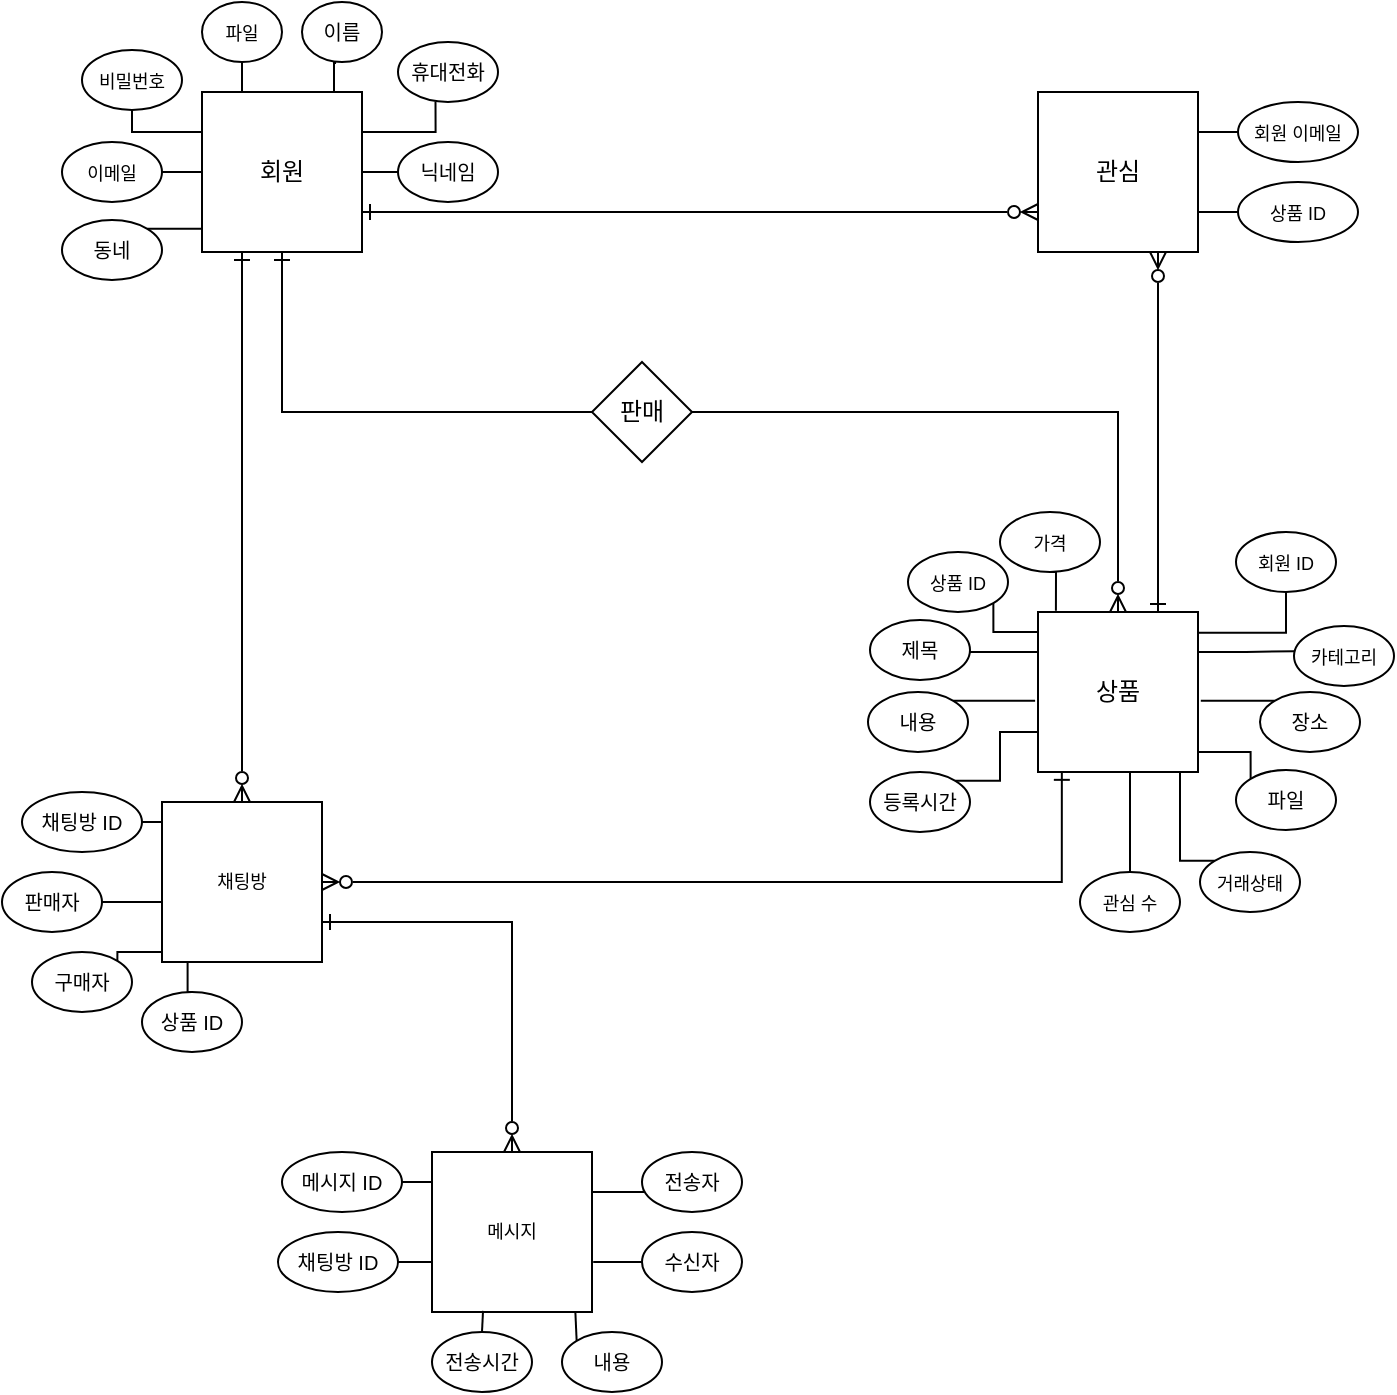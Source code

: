<mxfile version="20.8.4" type="device"><diagram id="R2lEEEUBdFMjLlhIrx00" name="Page-1"><mxGraphModel dx="1213" dy="644" grid="1" gridSize="10" guides="1" tooltips="1" connect="1" arrows="1" fold="1" page="1" pageScale="1" pageWidth="850" pageHeight="1100" math="0" shadow="0" extFonts="Permanent Marker^https://fonts.googleapis.com/css?family=Permanent+Marker"><root><mxCell id="0"/><mxCell id="1" parent="0"/><mxCell id="hhitHGvLjtyzQ2dzKpMr-20" style="edgeStyle=orthogonalEdgeStyle;rounded=0;orthogonalLoop=1;jettySize=auto;html=1;exitX=1;exitY=0.25;exitDx=0;exitDy=0;entryX=0.375;entryY=0.991;entryDx=0;entryDy=0;entryPerimeter=0;fontSize=9;startArrow=none;startFill=0;endArrow=none;endFill=0;" edge="1" parent="1" source="hhitHGvLjtyzQ2dzKpMr-1" target="hhitHGvLjtyzQ2dzKpMr-19"><mxGeometry relative="1" as="geometry"/></mxCell><mxCell id="hhitHGvLjtyzQ2dzKpMr-22" style="edgeStyle=orthogonalEdgeStyle;rounded=0;orthogonalLoop=1;jettySize=auto;html=1;exitX=1;exitY=0.5;exitDx=0;exitDy=0;entryX=0;entryY=0.5;entryDx=0;entryDy=0;fontSize=9;startArrow=none;startFill=0;endArrow=none;endFill=0;" edge="1" parent="1" source="hhitHGvLjtyzQ2dzKpMr-1" target="hhitHGvLjtyzQ2dzKpMr-21"><mxGeometry relative="1" as="geometry"/></mxCell><mxCell id="hhitHGvLjtyzQ2dzKpMr-51" style="edgeStyle=orthogonalEdgeStyle;rounded=0;orthogonalLoop=1;jettySize=auto;html=1;exitX=1;exitY=0.75;exitDx=0;exitDy=0;entryX=0;entryY=0.75;entryDx=0;entryDy=0;fontSize=9;startArrow=ERone;startFill=0;endArrow=ERzeroToMany;endFill=0;" edge="1" parent="1" source="hhitHGvLjtyzQ2dzKpMr-1" target="hhitHGvLjtyzQ2dzKpMr-3"><mxGeometry relative="1" as="geometry"/></mxCell><mxCell id="hhitHGvLjtyzQ2dzKpMr-70" style="edgeStyle=orthogonalEdgeStyle;rounded=0;orthogonalLoop=1;jettySize=auto;html=1;exitX=0.25;exitY=1;exitDx=0;exitDy=0;entryX=0.5;entryY=0;entryDx=0;entryDy=0;fontSize=9;startArrow=ERone;startFill=0;endArrow=ERzeroToMany;endFill=0;" edge="1" parent="1" source="hhitHGvLjtyzQ2dzKpMr-1" target="hhitHGvLjtyzQ2dzKpMr-66"><mxGeometry relative="1" as="geometry"/></mxCell><mxCell id="hhitHGvLjtyzQ2dzKpMr-1" value="회원" style="whiteSpace=wrap;html=1;aspect=fixed;" vertex="1" parent="1"><mxGeometry x="140" y="200" width="80" height="80" as="geometry"/></mxCell><mxCell id="hhitHGvLjtyzQ2dzKpMr-60" style="edgeStyle=orthogonalEdgeStyle;rounded=0;orthogonalLoop=1;jettySize=auto;html=1;exitX=1;exitY=0.25;exitDx=0;exitDy=0;entryX=0.007;entryY=0.42;entryDx=0;entryDy=0;entryPerimeter=0;fontSize=9;startArrow=none;startFill=0;endArrow=none;endFill=0;" edge="1" parent="1" source="hhitHGvLjtyzQ2dzKpMr-2" target="hhitHGvLjtyzQ2dzKpMr-30"><mxGeometry relative="1" as="geometry"/></mxCell><mxCell id="hhitHGvLjtyzQ2dzKpMr-71" style="edgeStyle=orthogonalEdgeStyle;rounded=0;orthogonalLoop=1;jettySize=auto;html=1;entryX=1;entryY=0.5;entryDx=0;entryDy=0;fontSize=9;startArrow=ERone;startFill=0;endArrow=ERzeroToMany;endFill=0;exitX=0.149;exitY=0.999;exitDx=0;exitDy=0;exitPerimeter=0;" edge="1" parent="1" source="hhitHGvLjtyzQ2dzKpMr-2" target="hhitHGvLjtyzQ2dzKpMr-66"><mxGeometry relative="1" as="geometry"><mxPoint x="570" y="540" as="sourcePoint"/><Array as="points"><mxPoint x="570" y="595"/></Array></mxGeometry></mxCell><mxCell id="hhitHGvLjtyzQ2dzKpMr-2" value="상품" style="whiteSpace=wrap;html=1;aspect=fixed;" vertex="1" parent="1"><mxGeometry x="558" y="460" width="80" height="80" as="geometry"/></mxCell><mxCell id="hhitHGvLjtyzQ2dzKpMr-57" style="edgeStyle=orthogonalEdgeStyle;rounded=0;orthogonalLoop=1;jettySize=auto;html=1;exitX=1;exitY=0.25;exitDx=0;exitDy=0;entryX=0;entryY=0.5;entryDx=0;entryDy=0;fontSize=9;startArrow=none;startFill=0;endArrow=none;endFill=0;" edge="1" parent="1" source="hhitHGvLjtyzQ2dzKpMr-3" target="hhitHGvLjtyzQ2dzKpMr-49"><mxGeometry relative="1" as="geometry"/></mxCell><mxCell id="hhitHGvLjtyzQ2dzKpMr-58" style="edgeStyle=orthogonalEdgeStyle;rounded=0;orthogonalLoop=1;jettySize=auto;html=1;exitX=1;exitY=0.75;exitDx=0;exitDy=0;entryX=0;entryY=0.5;entryDx=0;entryDy=0;fontSize=9;startArrow=none;startFill=0;endArrow=none;endFill=0;" edge="1" parent="1" source="hhitHGvLjtyzQ2dzKpMr-3" target="hhitHGvLjtyzQ2dzKpMr-54"><mxGeometry relative="1" as="geometry"/></mxCell><mxCell id="hhitHGvLjtyzQ2dzKpMr-62" style="edgeStyle=orthogonalEdgeStyle;rounded=0;orthogonalLoop=1;jettySize=auto;html=1;exitX=0.75;exitY=1;exitDx=0;exitDy=0;entryX=0.75;entryY=0;entryDx=0;entryDy=0;fontSize=9;startArrow=ERzeroToMany;startFill=0;endArrow=ERone;endFill=0;" edge="1" parent="1" source="hhitHGvLjtyzQ2dzKpMr-3" target="hhitHGvLjtyzQ2dzKpMr-2"><mxGeometry relative="1" as="geometry"><Array as="points"><mxPoint x="618" y="400"/><mxPoint x="618" y="400"/></Array></mxGeometry></mxCell><mxCell id="hhitHGvLjtyzQ2dzKpMr-3" value="관심" style="whiteSpace=wrap;html=1;aspect=fixed;" vertex="1" parent="1"><mxGeometry x="558" y="200" width="80" height="80" as="geometry"/></mxCell><mxCell id="hhitHGvLjtyzQ2dzKpMr-14" style="edgeStyle=orthogonalEdgeStyle;rounded=0;orthogonalLoop=1;jettySize=auto;html=1;exitX=0.5;exitY=1;exitDx=0;exitDy=0;entryX=0;entryY=0.25;entryDx=0;entryDy=0;fontSize=9;startArrow=none;startFill=0;endArrow=none;endFill=0;" edge="1" parent="1" source="hhitHGvLjtyzQ2dzKpMr-4" target="hhitHGvLjtyzQ2dzKpMr-1"><mxGeometry relative="1" as="geometry"><Array as="points"><mxPoint x="105" y="220"/></Array></mxGeometry></mxCell><mxCell id="hhitHGvLjtyzQ2dzKpMr-4" value="&lt;font style=&quot;font-size: 9px;&quot;&gt;비밀번호&lt;/font&gt;" style="ellipse;whiteSpace=wrap;html=1;" vertex="1" parent="1"><mxGeometry x="80" y="179" width="50" height="30" as="geometry"/></mxCell><mxCell id="hhitHGvLjtyzQ2dzKpMr-13" style="edgeStyle=orthogonalEdgeStyle;rounded=0;orthogonalLoop=1;jettySize=auto;html=1;exitX=1;exitY=0.5;exitDx=0;exitDy=0;entryX=0;entryY=0.5;entryDx=0;entryDy=0;fontSize=9;startArrow=none;startFill=0;endArrow=none;endFill=0;" edge="1" parent="1" source="hhitHGvLjtyzQ2dzKpMr-5" target="hhitHGvLjtyzQ2dzKpMr-1"><mxGeometry relative="1" as="geometry"/></mxCell><mxCell id="hhitHGvLjtyzQ2dzKpMr-5" value="&lt;font style=&quot;font-size: 9px;&quot;&gt;이메일&lt;/font&gt;" style="ellipse;whiteSpace=wrap;html=1;" vertex="1" parent="1"><mxGeometry x="70" y="225" width="50" height="30" as="geometry"/></mxCell><mxCell id="hhitHGvLjtyzQ2dzKpMr-50" value="" style="edgeStyle=orthogonalEdgeStyle;rounded=0;orthogonalLoop=1;jettySize=auto;html=1;fontSize=9;startArrow=none;startFill=0;endArrow=ERone;endFill=0;exitX=0;exitY=0.5;exitDx=0;exitDy=0;" edge="1" parent="1" source="hhitHGvLjtyzQ2dzKpMr-6" target="hhitHGvLjtyzQ2dzKpMr-1"><mxGeometry relative="1" as="geometry"><Array as="points"><mxPoint x="347" y="360"/><mxPoint x="180" y="360"/></Array></mxGeometry></mxCell><mxCell id="hhitHGvLjtyzQ2dzKpMr-61" style="edgeStyle=orthogonalEdgeStyle;rounded=0;orthogonalLoop=1;jettySize=auto;html=1;exitX=1;exitY=0.5;exitDx=0;exitDy=0;entryX=0.5;entryY=0;entryDx=0;entryDy=0;fontSize=9;startArrow=none;startFill=0;endArrow=ERzeroToMany;endFill=0;" edge="1" parent="1" source="hhitHGvLjtyzQ2dzKpMr-6" target="hhitHGvLjtyzQ2dzKpMr-2"><mxGeometry relative="1" as="geometry"/></mxCell><mxCell id="hhitHGvLjtyzQ2dzKpMr-6" value="판매" style="rhombus;whiteSpace=wrap;html=1;" vertex="1" parent="1"><mxGeometry x="335" y="335" width="50" height="50" as="geometry"/></mxCell><mxCell id="hhitHGvLjtyzQ2dzKpMr-15" style="edgeStyle=orthogonalEdgeStyle;rounded=0;orthogonalLoop=1;jettySize=auto;html=1;exitX=0.5;exitY=1;exitDx=0;exitDy=0;entryX=0.25;entryY=0;entryDx=0;entryDy=0;fontSize=9;startArrow=none;startFill=0;endArrow=none;endFill=0;" edge="1" parent="1" source="hhitHGvLjtyzQ2dzKpMr-7" target="hhitHGvLjtyzQ2dzKpMr-1"><mxGeometry relative="1" as="geometry"><Array as="points"><mxPoint x="160" y="185"/></Array></mxGeometry></mxCell><mxCell id="hhitHGvLjtyzQ2dzKpMr-7" value="&lt;font style=&quot;font-size: 9px;&quot;&gt;파일&lt;/font&gt;" style="ellipse;whiteSpace=wrap;html=1;" vertex="1" parent="1"><mxGeometry x="140" y="155" width="40" height="30" as="geometry"/></mxCell><mxCell id="hhitHGvLjtyzQ2dzKpMr-17" style="edgeStyle=orthogonalEdgeStyle;rounded=0;orthogonalLoop=1;jettySize=auto;html=1;exitX=0.426;exitY=1.018;exitDx=0;exitDy=0;entryX=0.825;entryY=-0.003;entryDx=0;entryDy=0;entryPerimeter=0;fontSize=9;startArrow=none;startFill=0;endArrow=none;endFill=0;exitPerimeter=0;" edge="1" parent="1" source="hhitHGvLjtyzQ2dzKpMr-8" target="hhitHGvLjtyzQ2dzKpMr-1"><mxGeometry relative="1" as="geometry"/></mxCell><mxCell id="hhitHGvLjtyzQ2dzKpMr-8" value="&lt;font size=&quot;1&quot;&gt;이름&lt;/font&gt;" style="ellipse;whiteSpace=wrap;html=1;" vertex="1" parent="1"><mxGeometry x="190" y="155" width="40" height="30" as="geometry"/></mxCell><mxCell id="hhitHGvLjtyzQ2dzKpMr-19" value="&lt;font size=&quot;1&quot;&gt;휴대전화&lt;/font&gt;" style="ellipse;whiteSpace=wrap;html=1;" vertex="1" parent="1"><mxGeometry x="238" y="175" width="50" height="30" as="geometry"/></mxCell><mxCell id="hhitHGvLjtyzQ2dzKpMr-21" value="&lt;font size=&quot;1&quot;&gt;닉네임&lt;/font&gt;" style="ellipse;whiteSpace=wrap;html=1;" vertex="1" parent="1"><mxGeometry x="238" y="225" width="50" height="30" as="geometry"/></mxCell><mxCell id="hhitHGvLjtyzQ2dzKpMr-65" style="edgeStyle=orthogonalEdgeStyle;rounded=0;orthogonalLoop=1;jettySize=auto;html=1;exitX=1;exitY=1;exitDx=0;exitDy=0;fontSize=9;startArrow=none;startFill=0;endArrow=none;endFill=0;" edge="1" parent="1" source="hhitHGvLjtyzQ2dzKpMr-25"><mxGeometry relative="1" as="geometry"><mxPoint x="558" y="470" as="targetPoint"/><Array as="points"><mxPoint x="536" y="470"/><mxPoint x="558" y="470"/></Array></mxGeometry></mxCell><mxCell id="hhitHGvLjtyzQ2dzKpMr-25" value="&lt;font style=&quot;font-size: 9px;&quot;&gt;상품 ID&lt;/font&gt;" style="ellipse;whiteSpace=wrap;html=1;" vertex="1" parent="1"><mxGeometry x="493" y="430" width="50" height="30" as="geometry"/></mxCell><mxCell id="hhitHGvLjtyzQ2dzKpMr-40" style="edgeStyle=orthogonalEdgeStyle;rounded=0;orthogonalLoop=1;jettySize=auto;html=1;exitX=1;exitY=0.5;exitDx=0;exitDy=0;entryX=0;entryY=0.25;entryDx=0;entryDy=0;fontSize=9;startArrow=none;startFill=0;endArrow=none;endFill=0;" edge="1" parent="1" source="hhitHGvLjtyzQ2dzKpMr-27" target="hhitHGvLjtyzQ2dzKpMr-2"><mxGeometry relative="1" as="geometry"><Array as="points"><mxPoint x="515" y="480"/></Array></mxGeometry></mxCell><mxCell id="hhitHGvLjtyzQ2dzKpMr-27" value="&lt;font size=&quot;1&quot;&gt;제목&lt;/font&gt;" style="ellipse;whiteSpace=wrap;html=1;" vertex="1" parent="1"><mxGeometry x="474" y="464" width="50" height="30" as="geometry"/></mxCell><mxCell id="hhitHGvLjtyzQ2dzKpMr-41" style="edgeStyle=orthogonalEdgeStyle;rounded=0;orthogonalLoop=1;jettySize=auto;html=1;exitX=1;exitY=0;exitDx=0;exitDy=0;entryX=-0.018;entryY=0.555;entryDx=0;entryDy=0;entryPerimeter=0;fontSize=9;startArrow=none;startFill=0;endArrow=none;endFill=0;" edge="1" parent="1" source="hhitHGvLjtyzQ2dzKpMr-28" target="hhitHGvLjtyzQ2dzKpMr-2"><mxGeometry relative="1" as="geometry"/></mxCell><mxCell id="hhitHGvLjtyzQ2dzKpMr-28" value="&lt;font size=&quot;1&quot;&gt;내용&lt;/font&gt;" style="ellipse;whiteSpace=wrap;html=1;" vertex="1" parent="1"><mxGeometry x="473" y="500" width="50" height="30" as="geometry"/></mxCell><mxCell id="hhitHGvLjtyzQ2dzKpMr-42" style="edgeStyle=orthogonalEdgeStyle;rounded=0;orthogonalLoop=1;jettySize=auto;html=1;exitX=1;exitY=0;exitDx=0;exitDy=0;entryX=0;entryY=0.75;entryDx=0;entryDy=0;fontSize=9;startArrow=none;startFill=0;endArrow=none;endFill=0;" edge="1" parent="1" source="hhitHGvLjtyzQ2dzKpMr-29" target="hhitHGvLjtyzQ2dzKpMr-2"><mxGeometry relative="1" as="geometry"><Array as="points"><mxPoint x="539" y="544"/><mxPoint x="539" y="520"/></Array></mxGeometry></mxCell><mxCell id="hhitHGvLjtyzQ2dzKpMr-29" value="&lt;font size=&quot;1&quot;&gt;등록시간&lt;/font&gt;" style="ellipse;whiteSpace=wrap;html=1;" vertex="1" parent="1"><mxGeometry x="474" y="540" width="50" height="30" as="geometry"/></mxCell><mxCell id="hhitHGvLjtyzQ2dzKpMr-30" value="&lt;font style=&quot;font-size: 9px;&quot;&gt;카테고리&lt;/font&gt;" style="ellipse;whiteSpace=wrap;html=1;" vertex="1" parent="1"><mxGeometry x="686" y="467" width="50" height="30" as="geometry"/></mxCell><mxCell id="hhitHGvLjtyzQ2dzKpMr-46" style="edgeStyle=orthogonalEdgeStyle;rounded=0;orthogonalLoop=1;jettySize=auto;html=1;exitX=0;exitY=0;exitDx=0;exitDy=0;entryX=1.002;entryY=0.876;entryDx=0;entryDy=0;entryPerimeter=0;fontSize=9;startArrow=none;startFill=0;endArrow=none;endFill=0;" edge="1" parent="1" source="hhitHGvLjtyzQ2dzKpMr-31" target="hhitHGvLjtyzQ2dzKpMr-2"><mxGeometry relative="1" as="geometry"><Array as="points"><mxPoint x="664" y="530"/><mxPoint x="639" y="530"/></Array></mxGeometry></mxCell><mxCell id="hhitHGvLjtyzQ2dzKpMr-31" value="&lt;font size=&quot;1&quot;&gt;파일&lt;/font&gt;" style="ellipse;whiteSpace=wrap;html=1;" vertex="1" parent="1"><mxGeometry x="657" y="539" width="50" height="30" as="geometry"/></mxCell><mxCell id="hhitHGvLjtyzQ2dzKpMr-45" style="edgeStyle=orthogonalEdgeStyle;rounded=0;orthogonalLoop=1;jettySize=auto;html=1;exitX=0;exitY=0;exitDx=0;exitDy=0;fontSize=9;startArrow=none;startFill=0;endArrow=none;endFill=0;" edge="1" parent="1" source="hhitHGvLjtyzQ2dzKpMr-32"><mxGeometry relative="1" as="geometry"><mxPoint x="629" y="540" as="targetPoint"/><Array as="points"><mxPoint x="629" y="584"/></Array></mxGeometry></mxCell><mxCell id="hhitHGvLjtyzQ2dzKpMr-32" value="&lt;font style=&quot;font-size: 9px;&quot;&gt;거래상태&lt;/font&gt;" style="ellipse;whiteSpace=wrap;html=1;" vertex="1" parent="1"><mxGeometry x="639" y="580" width="50" height="30" as="geometry"/></mxCell><mxCell id="hhitHGvLjtyzQ2dzKpMr-44" style="edgeStyle=orthogonalEdgeStyle;rounded=0;orthogonalLoop=1;jettySize=auto;html=1;exitX=0.5;exitY=0;exitDx=0;exitDy=0;fontSize=9;startArrow=none;startFill=0;endArrow=none;endFill=0;" edge="1" parent="1"><mxGeometry relative="1" as="geometry"><mxPoint x="604" y="590" as="sourcePoint"/><mxPoint x="604" y="540" as="targetPoint"/><Array as="points"><mxPoint x="604" y="541"/></Array></mxGeometry></mxCell><mxCell id="hhitHGvLjtyzQ2dzKpMr-33" value="&lt;font style=&quot;font-size: 9px;&quot;&gt;관심 수&lt;/font&gt;" style="ellipse;whiteSpace=wrap;html=1;" vertex="1" parent="1"><mxGeometry x="579" y="590" width="50" height="30" as="geometry"/></mxCell><mxCell id="hhitHGvLjtyzQ2dzKpMr-47" style="edgeStyle=orthogonalEdgeStyle;rounded=0;orthogonalLoop=1;jettySize=auto;html=1;exitX=0;exitY=0;exitDx=0;exitDy=0;entryX=1.018;entryY=0.558;entryDx=0;entryDy=0;entryPerimeter=0;fontSize=9;startArrow=none;startFill=0;endArrow=none;endFill=0;" edge="1" parent="1" source="hhitHGvLjtyzQ2dzKpMr-35" target="hhitHGvLjtyzQ2dzKpMr-2"><mxGeometry relative="1" as="geometry"/></mxCell><mxCell id="hhitHGvLjtyzQ2dzKpMr-35" value="&lt;font size=&quot;1&quot;&gt;장소&lt;/font&gt;" style="ellipse;whiteSpace=wrap;html=1;" vertex="1" parent="1"><mxGeometry x="669" y="500" width="50" height="30" as="geometry"/></mxCell><mxCell id="hhitHGvLjtyzQ2dzKpMr-38" style="edgeStyle=orthogonalEdgeStyle;rounded=0;orthogonalLoop=1;jettySize=auto;html=1;exitX=0.5;exitY=1;exitDx=0;exitDy=0;entryX=0.112;entryY=-0.008;entryDx=0;entryDy=0;entryPerimeter=0;fontSize=9;startArrow=none;startFill=0;endArrow=none;endFill=0;" edge="1" parent="1" source="hhitHGvLjtyzQ2dzKpMr-36" target="hhitHGvLjtyzQ2dzKpMr-2"><mxGeometry relative="1" as="geometry"/></mxCell><mxCell id="hhitHGvLjtyzQ2dzKpMr-36" value="&lt;font style=&quot;font-size: 9px;&quot;&gt;가격&lt;/font&gt;" style="ellipse;whiteSpace=wrap;html=1;" vertex="1" parent="1"><mxGeometry x="539" y="410" width="50" height="30" as="geometry"/></mxCell><mxCell id="hhitHGvLjtyzQ2dzKpMr-64" style="edgeStyle=orthogonalEdgeStyle;rounded=0;orthogonalLoop=1;jettySize=auto;html=1;exitX=0.5;exitY=1;exitDx=0;exitDy=0;entryX=1;entryY=0.13;entryDx=0;entryDy=0;entryPerimeter=0;fontSize=9;startArrow=none;startFill=0;endArrow=none;endFill=0;" edge="1" parent="1" source="hhitHGvLjtyzQ2dzKpMr-37" target="hhitHGvLjtyzQ2dzKpMr-2"><mxGeometry relative="1" as="geometry"/></mxCell><mxCell id="hhitHGvLjtyzQ2dzKpMr-37" value="&lt;font style=&quot;font-size: 9px;&quot;&gt;회원 ID&lt;/font&gt;" style="ellipse;whiteSpace=wrap;html=1;" vertex="1" parent="1"><mxGeometry x="657" y="420" width="50" height="30" as="geometry"/></mxCell><mxCell id="hhitHGvLjtyzQ2dzKpMr-49" value="&lt;font style=&quot;font-size: 9px;&quot;&gt;회원 이메일&lt;/font&gt;" style="ellipse;whiteSpace=wrap;html=1;" vertex="1" parent="1"><mxGeometry x="658" y="205" width="60" height="30" as="geometry"/></mxCell><mxCell id="hhitHGvLjtyzQ2dzKpMr-54" value="&lt;font style=&quot;font-size: 9px;&quot;&gt;상품 ID&lt;/font&gt;" style="ellipse;whiteSpace=wrap;html=1;" vertex="1" parent="1"><mxGeometry x="658" y="245" width="60" height="30" as="geometry"/></mxCell><mxCell id="hhitHGvLjtyzQ2dzKpMr-85" style="edgeStyle=orthogonalEdgeStyle;rounded=0;orthogonalLoop=1;jettySize=auto;html=1;exitX=1;exitY=0.75;exitDx=0;exitDy=0;entryX=0.5;entryY=0;entryDx=0;entryDy=0;fontSize=9;startArrow=ERone;startFill=0;endArrow=ERzeroToMany;endFill=0;" edge="1" parent="1" source="hhitHGvLjtyzQ2dzKpMr-66" target="hhitHGvLjtyzQ2dzKpMr-73"><mxGeometry relative="1" as="geometry"/></mxCell><mxCell id="hhitHGvLjtyzQ2dzKpMr-66" value="채팅방" style="whiteSpace=wrap;html=1;aspect=fixed;fontSize=9;" vertex="1" parent="1"><mxGeometry x="120" y="555" width="80" height="80" as="geometry"/></mxCell><mxCell id="hhitHGvLjtyzQ2dzKpMr-69" style="edgeStyle=orthogonalEdgeStyle;rounded=0;orthogonalLoop=1;jettySize=auto;html=1;exitX=1;exitY=0;exitDx=0;exitDy=0;entryX=0;entryY=0.75;entryDx=0;entryDy=0;fontSize=9;startArrow=none;startFill=0;endArrow=none;endFill=0;" edge="1" parent="1" source="hhitHGvLjtyzQ2dzKpMr-67" target="hhitHGvLjtyzQ2dzKpMr-1"><mxGeometry relative="1" as="geometry"/></mxCell><mxCell id="hhitHGvLjtyzQ2dzKpMr-67" value="&lt;font size=&quot;1&quot;&gt;동네&lt;/font&gt;" style="ellipse;whiteSpace=wrap;html=1;" vertex="1" parent="1"><mxGeometry x="70" y="264" width="50" height="30" as="geometry"/></mxCell><mxCell id="hhitHGvLjtyzQ2dzKpMr-87" style="edgeStyle=orthogonalEdgeStyle;rounded=0;orthogonalLoop=1;jettySize=auto;html=1;exitX=1;exitY=0.25;exitDx=0;exitDy=0;entryX=0.017;entryY=0.618;entryDx=0;entryDy=0;fontSize=9;startArrow=none;startFill=0;endArrow=none;endFill=0;entryPerimeter=0;" edge="1" parent="1" source="hhitHGvLjtyzQ2dzKpMr-73" target="hhitHGvLjtyzQ2dzKpMr-78"><mxGeometry relative="1" as="geometry"><Array as="points"><mxPoint x="361" y="750"/></Array></mxGeometry></mxCell><mxCell id="hhitHGvLjtyzQ2dzKpMr-73" value="메시지" style="whiteSpace=wrap;html=1;aspect=fixed;fontSize=9;" vertex="1" parent="1"><mxGeometry x="255" y="730" width="80" height="80" as="geometry"/></mxCell><mxCell id="hhitHGvLjtyzQ2dzKpMr-93" style="edgeStyle=orthogonalEdgeStyle;rounded=0;orthogonalLoop=1;jettySize=auto;html=1;exitX=1;exitY=0.5;exitDx=0;exitDy=0;entryX=-0.003;entryY=0.627;entryDx=0;entryDy=0;entryPerimeter=0;fontSize=9;startArrow=none;startFill=0;endArrow=none;endFill=0;" edge="1" parent="1" source="hhitHGvLjtyzQ2dzKpMr-75" target="hhitHGvLjtyzQ2dzKpMr-66"><mxGeometry relative="1" as="geometry"/></mxCell><mxCell id="hhitHGvLjtyzQ2dzKpMr-75" value="&lt;font size=&quot;1&quot;&gt;판매자&lt;/font&gt;" style="ellipse;whiteSpace=wrap;html=1;" vertex="1" parent="1"><mxGeometry x="40" y="590" width="50" height="30" as="geometry"/></mxCell><mxCell id="hhitHGvLjtyzQ2dzKpMr-94" style="edgeStyle=orthogonalEdgeStyle;rounded=0;orthogonalLoop=1;jettySize=auto;html=1;exitX=1;exitY=0;exitDx=0;exitDy=0;fontSize=9;startArrow=none;startFill=0;endArrow=none;endFill=0;" edge="1" parent="1" source="hhitHGvLjtyzQ2dzKpMr-76"><mxGeometry relative="1" as="geometry"><mxPoint x="120" y="630" as="targetPoint"/><Array as="points"><mxPoint x="98" y="630"/><mxPoint x="120" y="630"/></Array></mxGeometry></mxCell><mxCell id="hhitHGvLjtyzQ2dzKpMr-76" value="&lt;font size=&quot;1&quot;&gt;구매자&lt;/font&gt;" style="ellipse;whiteSpace=wrap;html=1;" vertex="1" parent="1"><mxGeometry x="55" y="630" width="50" height="30" as="geometry"/></mxCell><mxCell id="hhitHGvLjtyzQ2dzKpMr-95" style="edgeStyle=orthogonalEdgeStyle;rounded=0;orthogonalLoop=1;jettySize=auto;html=1;exitX=0.5;exitY=0;exitDx=0;exitDy=0;entryX=0.16;entryY=1.001;entryDx=0;entryDy=0;entryPerimeter=0;fontSize=9;startArrow=none;startFill=0;endArrow=none;endFill=0;" edge="1" parent="1" source="hhitHGvLjtyzQ2dzKpMr-77" target="hhitHGvLjtyzQ2dzKpMr-66"><mxGeometry relative="1" as="geometry"/></mxCell><mxCell id="hhitHGvLjtyzQ2dzKpMr-77" value="&lt;font size=&quot;1&quot;&gt;상품 ID&lt;/font&gt;" style="ellipse;whiteSpace=wrap;html=1;" vertex="1" parent="1"><mxGeometry x="110" y="650" width="50" height="30" as="geometry"/></mxCell><mxCell id="hhitHGvLjtyzQ2dzKpMr-78" value="&lt;font size=&quot;1&quot;&gt;전송자&lt;/font&gt;" style="ellipse;whiteSpace=wrap;html=1;" vertex="1" parent="1"><mxGeometry x="360" y="730" width="50" height="30" as="geometry"/></mxCell><mxCell id="hhitHGvLjtyzQ2dzKpMr-88" style="edgeStyle=orthogonalEdgeStyle;rounded=0;orthogonalLoop=1;jettySize=auto;html=1;exitX=0;exitY=0.5;exitDx=0;exitDy=0;fontSize=9;startArrow=none;startFill=0;endArrow=none;endFill=0;entryX=1.007;entryY=0.689;entryDx=0;entryDy=0;entryPerimeter=0;" edge="1" parent="1" source="hhitHGvLjtyzQ2dzKpMr-79" target="hhitHGvLjtyzQ2dzKpMr-73"><mxGeometry relative="1" as="geometry"><mxPoint x="340" y="780" as="targetPoint"/></mxGeometry></mxCell><mxCell id="hhitHGvLjtyzQ2dzKpMr-79" value="&lt;font size=&quot;1&quot;&gt;수신자&lt;/font&gt;" style="ellipse;whiteSpace=wrap;html=1;" vertex="1" parent="1"><mxGeometry x="360" y="770" width="50" height="30" as="geometry"/></mxCell><mxCell id="hhitHGvLjtyzQ2dzKpMr-90" style="edgeStyle=orthogonalEdgeStyle;rounded=0;orthogonalLoop=1;jettySize=auto;html=1;exitX=0.5;exitY=0;exitDx=0;exitDy=0;entryX=0.319;entryY=0.993;entryDx=0;entryDy=0;entryPerimeter=0;fontSize=9;startArrow=none;startFill=0;endArrow=none;endFill=0;" edge="1" parent="1" source="hhitHGvLjtyzQ2dzKpMr-82" target="hhitHGvLjtyzQ2dzKpMr-73"><mxGeometry relative="1" as="geometry"/></mxCell><mxCell id="hhitHGvLjtyzQ2dzKpMr-82" value="&lt;font size=&quot;1&quot;&gt;전송시간&lt;/font&gt;" style="ellipse;whiteSpace=wrap;html=1;" vertex="1" parent="1"><mxGeometry x="255" y="820" width="50" height="30" as="geometry"/></mxCell><mxCell id="hhitHGvLjtyzQ2dzKpMr-89" style="edgeStyle=orthogonalEdgeStyle;rounded=0;orthogonalLoop=1;jettySize=auto;html=1;exitX=0;exitY=0;exitDx=0;exitDy=0;entryX=0.896;entryY=1;entryDx=0;entryDy=0;entryPerimeter=0;fontSize=9;startArrow=none;startFill=0;endArrow=none;endFill=0;" edge="1" parent="1" source="hhitHGvLjtyzQ2dzKpMr-83" target="hhitHGvLjtyzQ2dzKpMr-73"><mxGeometry relative="1" as="geometry"/></mxCell><mxCell id="hhitHGvLjtyzQ2dzKpMr-83" value="&lt;font size=&quot;1&quot;&gt;내용&lt;/font&gt;" style="ellipse;whiteSpace=wrap;html=1;" vertex="1" parent="1"><mxGeometry x="320" y="820" width="50" height="30" as="geometry"/></mxCell><mxCell id="hhitHGvLjtyzQ2dzKpMr-92" style="edgeStyle=orthogonalEdgeStyle;rounded=0;orthogonalLoop=1;jettySize=auto;html=1;exitX=1;exitY=0.5;exitDx=0;exitDy=0;entryX=-0.001;entryY=0.123;entryDx=0;entryDy=0;entryPerimeter=0;fontSize=9;startArrow=none;startFill=0;endArrow=none;endFill=0;" edge="1" parent="1" source="hhitHGvLjtyzQ2dzKpMr-84" target="hhitHGvLjtyzQ2dzKpMr-66"><mxGeometry relative="1" as="geometry"/></mxCell><mxCell id="hhitHGvLjtyzQ2dzKpMr-84" value="&lt;font size=&quot;1&quot;&gt;채팅방 ID&lt;/font&gt;" style="ellipse;whiteSpace=wrap;html=1;" vertex="1" parent="1"><mxGeometry x="50" y="550" width="60" height="30" as="geometry"/></mxCell><mxCell id="hhitHGvLjtyzQ2dzKpMr-97" style="edgeStyle=orthogonalEdgeStyle;rounded=0;orthogonalLoop=1;jettySize=auto;html=1;exitX=1;exitY=0.5;exitDx=0;exitDy=0;fontSize=9;startArrow=none;startFill=0;endArrow=none;endFill=0;entryX=0;entryY=0.686;entryDx=0;entryDy=0;entryPerimeter=0;" edge="1" parent="1" source="hhitHGvLjtyzQ2dzKpMr-96" target="hhitHGvLjtyzQ2dzKpMr-73"><mxGeometry relative="1" as="geometry"><mxPoint x="250" y="785" as="targetPoint"/></mxGeometry></mxCell><mxCell id="hhitHGvLjtyzQ2dzKpMr-96" value="&lt;font size=&quot;1&quot;&gt;채팅방 ID&lt;/font&gt;" style="ellipse;whiteSpace=wrap;html=1;" vertex="1" parent="1"><mxGeometry x="178" y="770" width="60" height="30" as="geometry"/></mxCell><mxCell id="hhitHGvLjtyzQ2dzKpMr-99" style="edgeStyle=orthogonalEdgeStyle;rounded=0;orthogonalLoop=1;jettySize=auto;html=1;exitX=1;exitY=0.5;exitDx=0;exitDy=0;entryX=0.002;entryY=0.191;entryDx=0;entryDy=0;entryPerimeter=0;fontSize=9;startArrow=none;startFill=0;endArrow=none;endFill=0;" edge="1" parent="1" source="hhitHGvLjtyzQ2dzKpMr-98" target="hhitHGvLjtyzQ2dzKpMr-73"><mxGeometry relative="1" as="geometry"/></mxCell><mxCell id="hhitHGvLjtyzQ2dzKpMr-98" value="&lt;font size=&quot;1&quot;&gt;메시지 ID&lt;/font&gt;" style="ellipse;whiteSpace=wrap;html=1;" vertex="1" parent="1"><mxGeometry x="180" y="730" width="60" height="30" as="geometry"/></mxCell></root></mxGraphModel></diagram></mxfile>